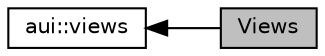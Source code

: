 digraph "Views"
{
  edge [fontname="Helvetica",fontsize="10",labelfontname="Helvetica",labelfontsize="10"];
  node [fontname="Helvetica",fontsize="10",shape=box];
  rankdir=LR;
  Node2 [label="aui::views",height=0.2,width=0.4,color="black", fillcolor="white", style="filled",URL="$group__views.html",tooltip="Graphical User Interface library."];
  Node1 [label="Views",height=0.2,width=0.4,color="black", fillcolor="grey75", style="filled", fontcolor="black",tooltip="All ready-to-use views."];
  Node2->Node1 [shape=plaintext, dir="back", style="solid"];
}
